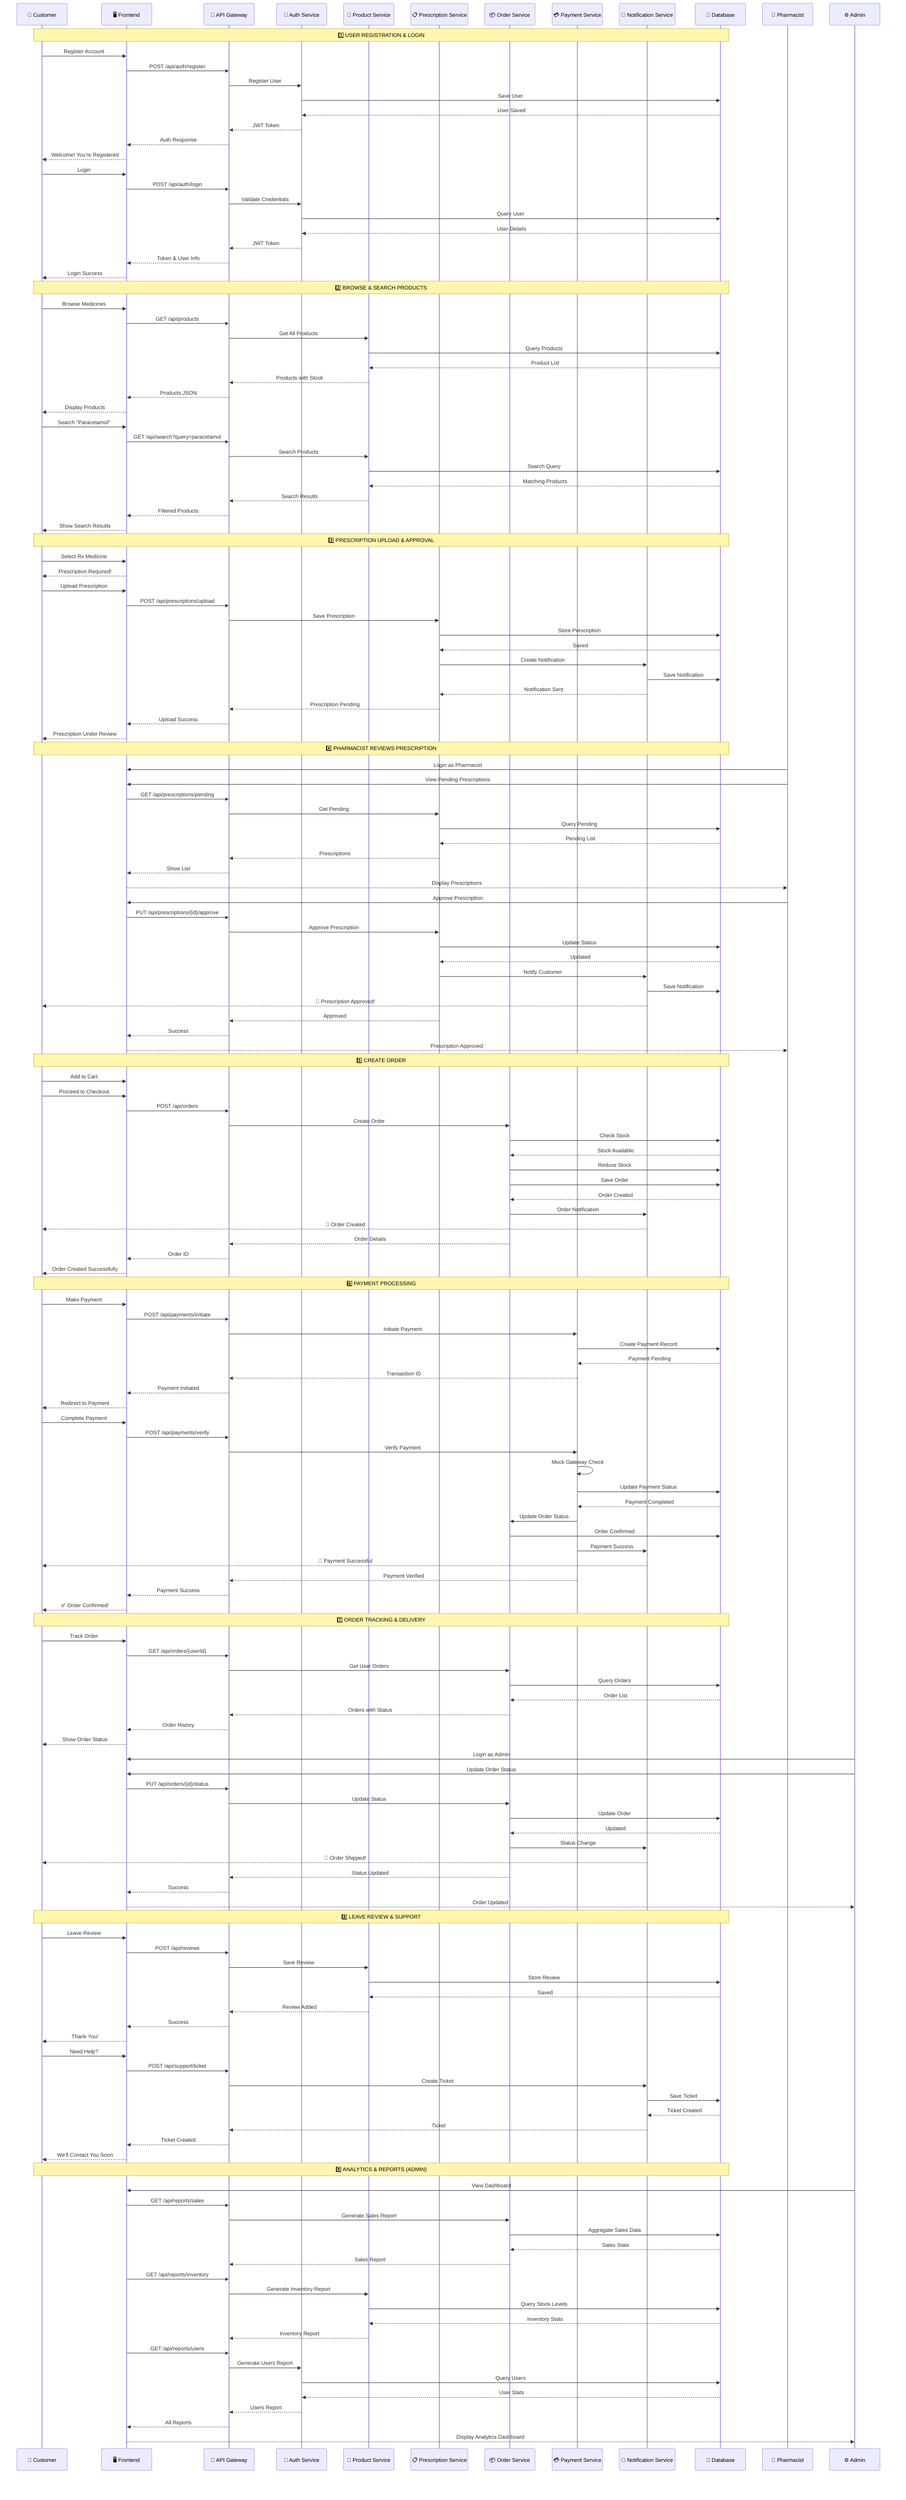 sequenceDiagram
    participant C as 👤 Customer
    participant UI as 🖥️ Frontend
    participant API as 🔌 API Gateway
    participant Auth as 🔐 Auth Service
    participant Prod as 🏥 Product Service
    participant Presc as 📋 Prescription Service
    participant Order as 📦 Order Service
    participant Pay as 💳 Payment Service
    participant Notif as 📧 Notification Service
    participant DB as 💾 Database

    Note over C,DB: 1️⃣ USER REGISTRATION & LOGIN
    C->>UI: Register Account
    UI->>API: POST /api/auth/register
    API->>Auth: Register User
    Auth->>DB: Save User
    DB-->>Auth: User Saved
    Auth-->>API: JWT Token
    API-->>UI: Auth Response
    UI-->>C: Welcome! You're Registered

    C->>UI: Login
    UI->>API: POST /api/auth/login
    API->>Auth: Validate Credentials
    Auth->>DB: Query User
    DB-->>Auth: User Details
    Auth-->>API: JWT Token
    API-->>UI: Token & User Info
    UI-->>C: Login Success

    Note over C,DB: 2️⃣ BROWSE & SEARCH PRODUCTS
    C->>UI: Browse Medicines
    UI->>API: GET /api/products
    API->>Prod: Get All Products
    Prod->>DB: Query Products
    DB-->>Prod: Product List
    Prod-->>API: Products with Stock
    API-->>UI: Products JSON
    UI-->>C: Display Products

    C->>UI: Search "Paracetamol"
    UI->>API: GET /api/search?query=paracetamol
    API->>Prod: Search Products
    Prod->>DB: Search Query
    DB-->>Prod: Matching Products
    Prod-->>API: Search Results
    API-->>UI: Filtered Products
    UI-->>C: Show Search Results

    Note over C,DB: 3️⃣ PRESCRIPTION UPLOAD & APPROVAL
    C->>UI: Select Rx Medicine
    UI-->>C: Prescription Required!
    C->>UI: Upload Prescription
    UI->>API: POST /api/prescriptions/upload
    API->>Presc: Save Prescription
    Presc->>DB: Store Prescription
    DB-->>Presc: Saved
    Presc->>Notif: Create Notification
    Notif->>DB: Save Notification
    Notif-->>Presc: Notification Sent
    Presc-->>API: Prescription Pending
    API-->>UI: Upload Success
    UI-->>C: Prescription Under Review

    Note over C,DB: 4️⃣ PHARMACIST REVIEWS PRESCRIPTION
    participant P as 💊 Pharmacist
    P->>UI: Login as Pharmacist
    P->>UI: View Pending Prescriptions
    UI->>API: GET /api/prescriptions/pending
    API->>Presc: Get Pending
    Presc->>DB: Query Pending
    DB-->>Presc: Pending List
    Presc-->>API: Prescriptions
    API-->>UI: Show List
    UI-->>P: Display Prescriptions

    P->>UI: Approve Prescription
    UI->>API: PUT /api/prescriptions/{id}/approve
    API->>Presc: Approve Prescription
    Presc->>DB: Update Status
    DB-->>Presc: Updated
    Presc->>Notif: Notify Customer
    Notif->>DB: Save Notification
    Notif-->>C: 📧 Prescription Approved!
    Presc-->>API: Approved
    API-->>UI: Success
    UI-->>P: Prescription Approved

    Note over C,DB: 5️⃣ CREATE ORDER
    C->>UI: Add to Cart
    C->>UI: Proceed to Checkout
    UI->>API: POST /api/orders
    API->>Order: Create Order
    Order->>DB: Check Stock
    DB-->>Order: Stock Available
    Order->>DB: Reduce Stock
    Order->>DB: Save Order
    DB-->>Order: Order Created
    Order->>Notif: Order Notification
    Notif-->>C: 📧 Order Created
    Order-->>API: Order Details
    API-->>UI: Order ID #123
    UI-->>C: Order Created Successfully

    Note over C,DB: 6️⃣ PAYMENT PROCESSING
    C->>UI: Make Payment
    UI->>API: POST /api/payments/initiate
    API->>Pay: Initiate Payment
    Pay->>DB: Create Payment Record
    DB-->>Pay: Payment Pending
    Pay-->>API: Transaction ID
    API-->>UI: Payment Initiated
    UI-->>C: Redirect to Payment

    C->>UI: Complete Payment
    UI->>API: POST /api/payments/verify
    API->>Pay: Verify Payment
    Pay->>Pay: Mock Gateway Check
    Pay->>DB: Update Payment Status
    DB-->>Pay: Payment Completed
    Pay->>Order: Update Order Status
    Order->>DB: Order Confirmed
    Pay->>Notif: Payment Success
    Notif-->>C: 📧 Payment Successful
    Pay-->>API: Payment Verified
    API-->>UI: Payment Success
    UI-->>C: ✅ Order Confirmed!

    Note over C,DB: 7️⃣ ORDER TRACKING & DELIVERY
    C->>UI: Track Order
    UI->>API: GET /api/orders/{userId}
    API->>Order: Get User Orders
    Order->>DB: Query Orders
    DB-->>Order: Order List
    Order-->>API: Orders with Status
    API-->>UI: Order History
    UI-->>C: Show Order Status

    participant A as ⚙️ Admin
    A->>UI: Login as Admin
    A->>UI: Update Order Status
    UI->>API: PUT /api/orders/{id}/status
    API->>Order: Update Status
    Order->>DB: Update Order
    DB-->>Order: Updated
    Order->>Notif: Status Change
    Notif-->>C: 📧 Order Shipped!
    Order-->>API: Status Updated
    API-->>UI: Success
    UI-->>A: Order Updated

    Note over C,DB: 8️⃣ LEAVE REVIEW & SUPPORT
    C->>UI: Leave Review
    UI->>API: POST /api/reviews
    API->>Prod: Save Review
    Prod->>DB: Store Review
    DB-->>Prod: Saved
    Prod-->>API: Review Added
    API-->>UI: Success
    UI-->>C: Thank You!

    C->>UI: Need Help?
    UI->>API: POST /api/support/ticket
    API->>Notif: Create Ticket
    Notif->>DB: Save Ticket
    DB-->>Notif: Ticket Created
    Notif-->>API: Ticket #456
    API-->>UI: Ticket Created
    UI-->>C: We'll Contact You Soon

    Note over C,DB: 9️⃣ ANALYTICS & REPORTS (ADMIN)
    A->>UI: View Dashboard
    UI->>API: GET /api/reports/sales
    API->>Order: Generate Sales Report
    Order->>DB: Aggregate Sales Data
    DB-->>Order: Sales Stats
    Order-->>API: Sales Report

    UI->>API: GET /api/reports/inventory
    API->>Prod: Generate Inventory Report
    Prod->>DB: Query Stock Levels
    DB-->>Prod: Inventory Stats
    Prod-->>API: Inventory Report

    UI->>API: GET /api/reports/users
    API->>Auth: Generate Users Report
    Auth->>DB: Query Users
    DB-->>Auth: User Stats
    Auth-->>API: Users Report

    API-->>UI: All Reports
    UI-->>A: Display Analytics Dashboard